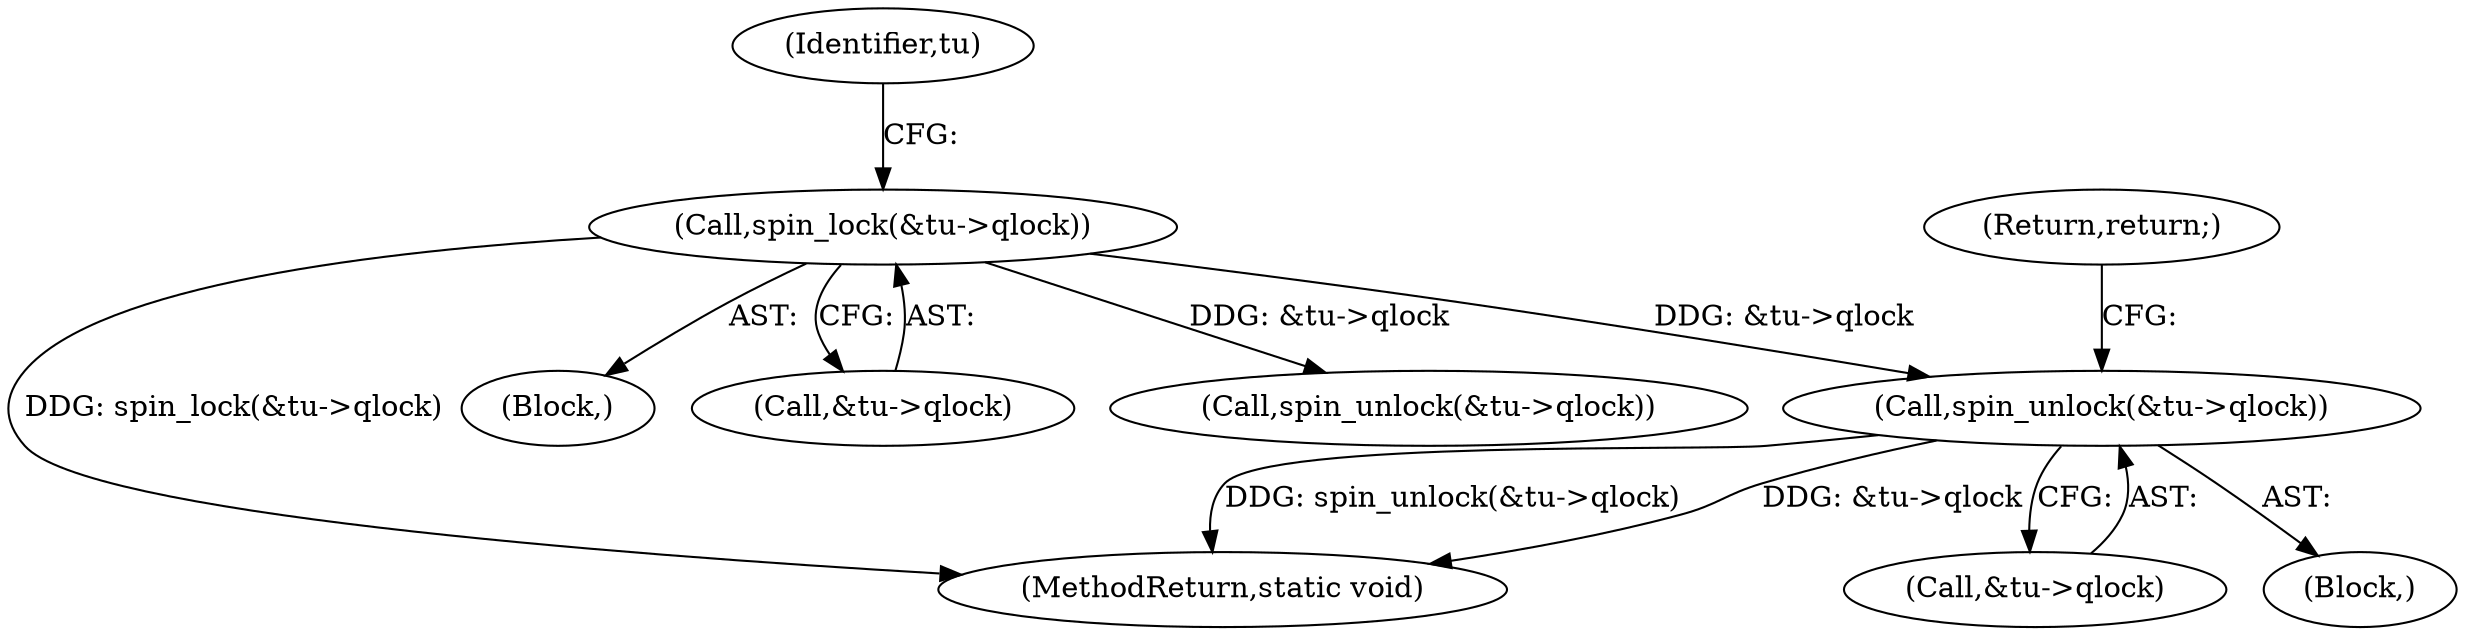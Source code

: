 digraph "0_linux_e4ec8cc8039a7063e24204299b462bd1383184a5@pointer" {
"1000145" [label="(Call,spin_unlock(&tu->qlock))"];
"1000125" [label="(Call,spin_lock(&tu->qlock))"];
"1000150" [label="(Return,return;)"];
"1000134" [label="(Identifier,tu)"];
"1000144" [label="(Block,)"];
"1000331" [label="(MethodReturn,static void)"];
"1000125" [label="(Call,spin_lock(&tu->qlock))"];
"1000146" [label="(Call,&tu->qlock)"];
"1000104" [label="(Block,)"];
"1000126" [label="(Call,&tu->qlock)"];
"1000145" [label="(Call,spin_unlock(&tu->qlock))"];
"1000309" [label="(Call,spin_unlock(&tu->qlock))"];
"1000145" -> "1000144"  [label="AST: "];
"1000145" -> "1000146"  [label="CFG: "];
"1000146" -> "1000145"  [label="AST: "];
"1000150" -> "1000145"  [label="CFG: "];
"1000145" -> "1000331"  [label="DDG: spin_unlock(&tu->qlock)"];
"1000145" -> "1000331"  [label="DDG: &tu->qlock"];
"1000125" -> "1000145"  [label="DDG: &tu->qlock"];
"1000125" -> "1000104"  [label="AST: "];
"1000125" -> "1000126"  [label="CFG: "];
"1000126" -> "1000125"  [label="AST: "];
"1000134" -> "1000125"  [label="CFG: "];
"1000125" -> "1000331"  [label="DDG: spin_lock(&tu->qlock)"];
"1000125" -> "1000309"  [label="DDG: &tu->qlock"];
}
